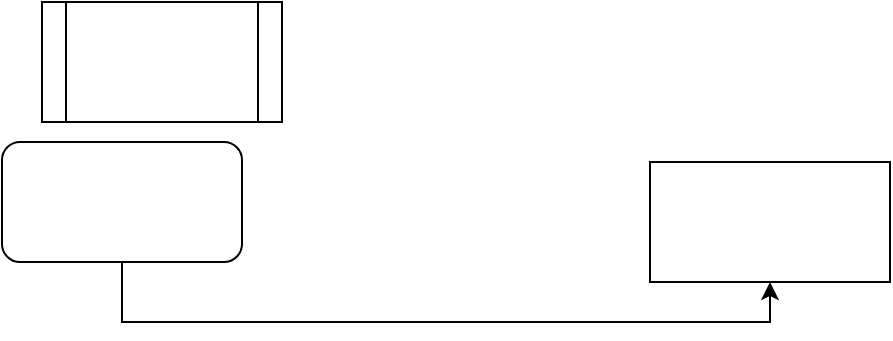 <mxfile version="24.5.5" type="github">
  <diagram name="第 1 页" id="lPQbboHzNa1yriG8wwVT">
    <mxGraphModel dx="984" dy="1828" grid="1" gridSize="10" guides="1" tooltips="1" connect="1" arrows="1" fold="1" page="1" pageScale="1" pageWidth="827" pageHeight="1169" math="0" shadow="0">
      <root>
        <mxCell id="0" />
        <mxCell id="1" parent="0" />
        <mxCell id="MBKyh0wlt0BaDbv8-dWQ-1" value="" style="rounded=0;whiteSpace=wrap;html=1;" parent="1" vertex="1">
          <mxGeometry x="414" y="70" width="120" height="60" as="geometry" />
        </mxCell>
        <mxCell id="qig4Emd4RiLfjyeFZdFi-1" style="edgeStyle=orthogonalEdgeStyle;rounded=0;orthogonalLoop=1;jettySize=auto;html=1;exitX=0.5;exitY=1;exitDx=0;exitDy=0;entryX=0.5;entryY=1;entryDx=0;entryDy=0;" edge="1" parent="1" source="-BAtd-ri_zrnI_QIJBw4-1" target="MBKyh0wlt0BaDbv8-dWQ-1">
          <mxGeometry relative="1" as="geometry" />
        </mxCell>
        <mxCell id="-BAtd-ri_zrnI_QIJBw4-1" value="" style="rounded=1;whiteSpace=wrap;html=1;" parent="1" vertex="1">
          <mxGeometry x="90" y="60" width="120" height="60" as="geometry" />
        </mxCell>
        <mxCell id="qig4Emd4RiLfjyeFZdFi-2" value="" style="shape=process;whiteSpace=wrap;html=1;backgroundOutline=1;" vertex="1" parent="1">
          <mxGeometry x="110" y="-10" width="120" height="60" as="geometry" />
        </mxCell>
      </root>
    </mxGraphModel>
  </diagram>
</mxfile>
